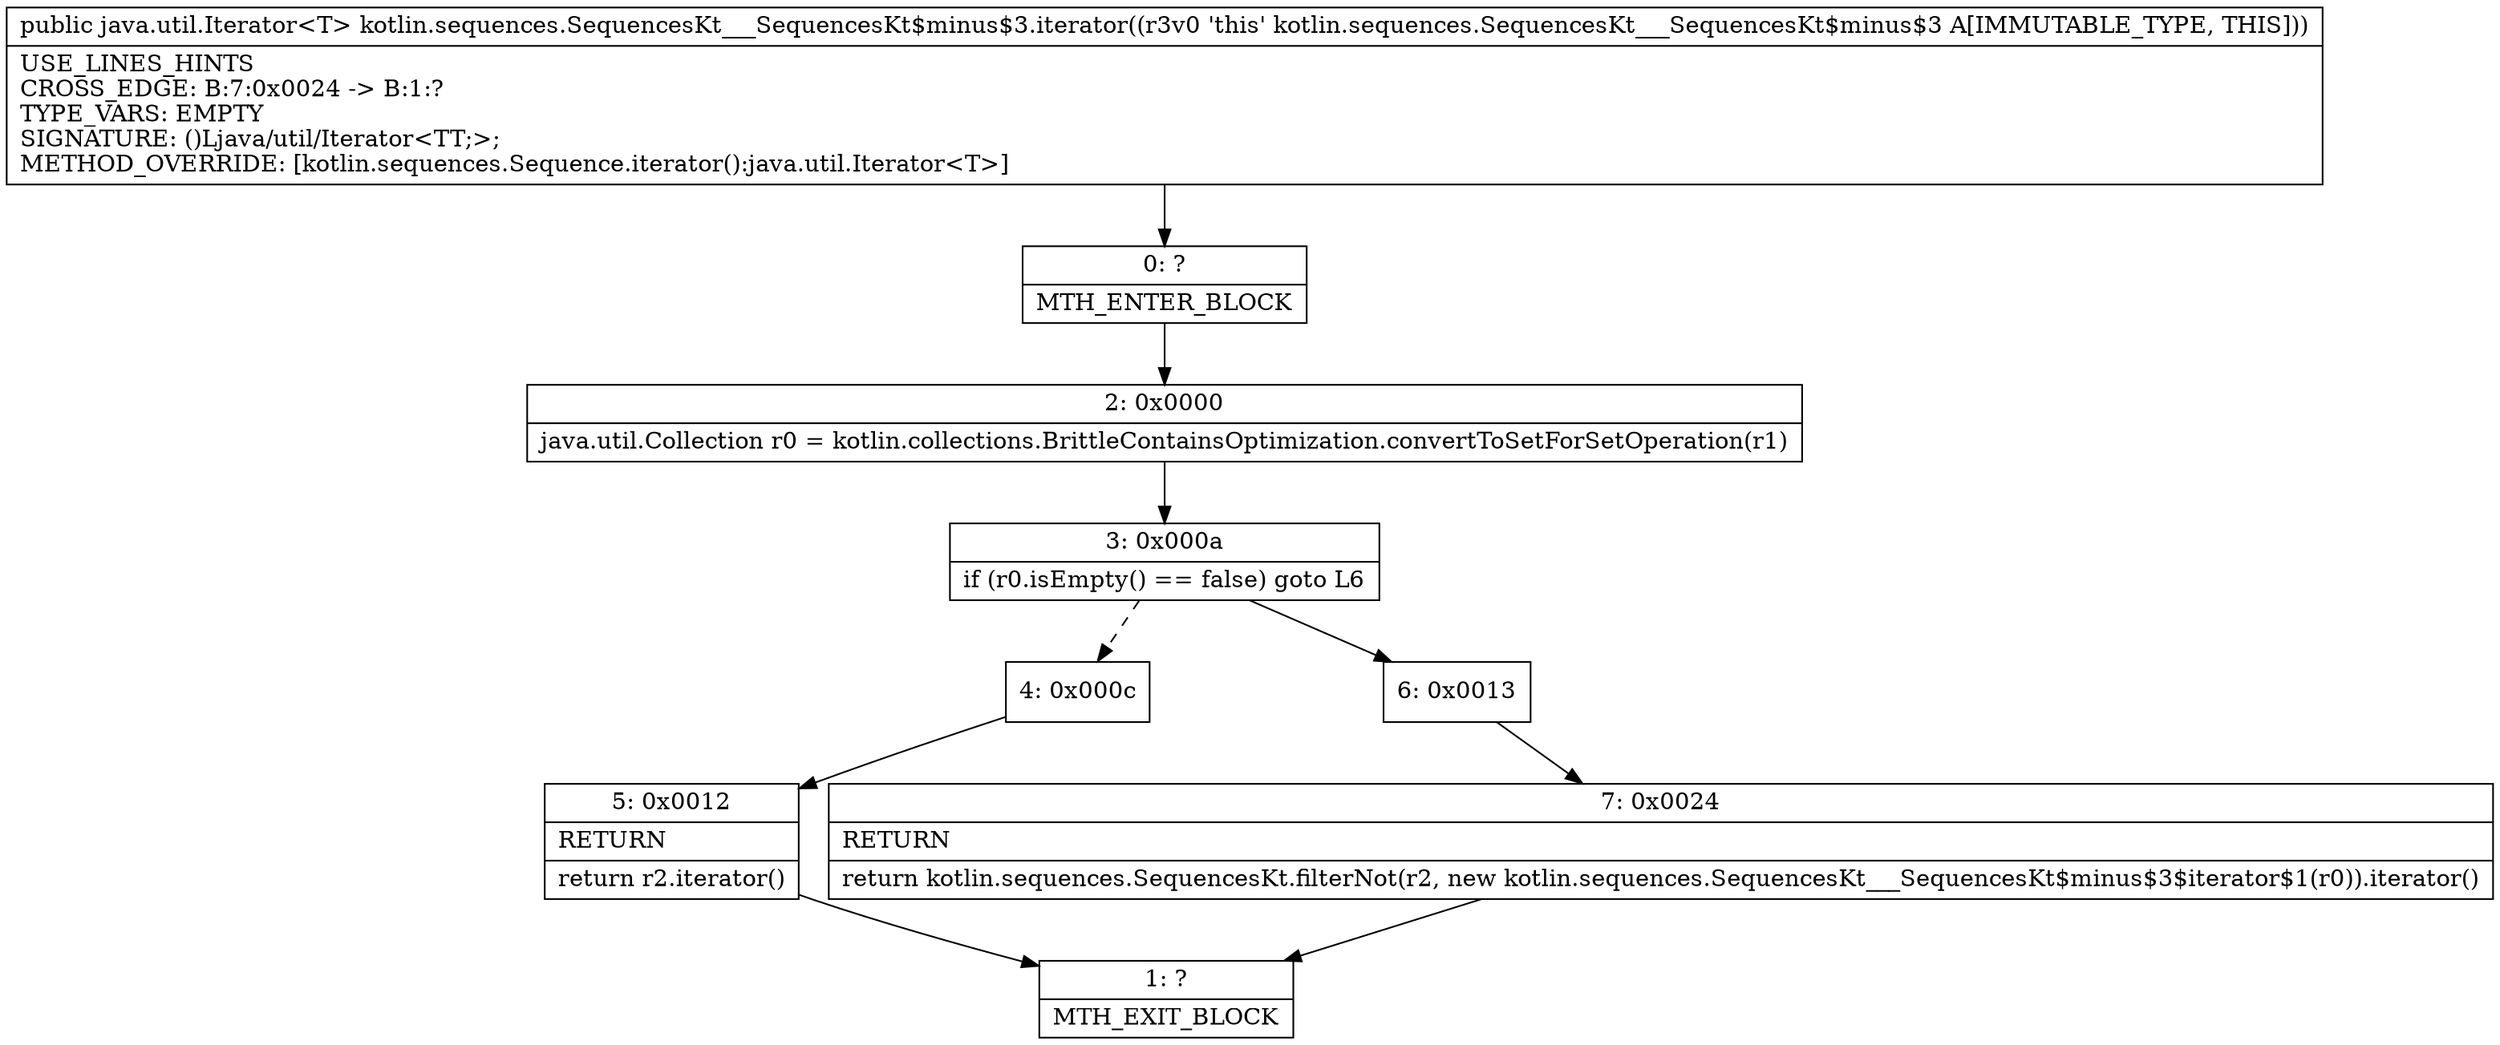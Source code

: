 digraph "CFG forkotlin.sequences.SequencesKt___SequencesKt$minus$3.iterator()Ljava\/util\/Iterator;" {
Node_0 [shape=record,label="{0\:\ ?|MTH_ENTER_BLOCK\l}"];
Node_2 [shape=record,label="{2\:\ 0x0000|java.util.Collection r0 = kotlin.collections.BrittleContainsOptimization.convertToSetForSetOperation(r1)\l}"];
Node_3 [shape=record,label="{3\:\ 0x000a|if (r0.isEmpty() == false) goto L6\l}"];
Node_4 [shape=record,label="{4\:\ 0x000c}"];
Node_5 [shape=record,label="{5\:\ 0x0012|RETURN\l|return r2.iterator()\l}"];
Node_1 [shape=record,label="{1\:\ ?|MTH_EXIT_BLOCK\l}"];
Node_6 [shape=record,label="{6\:\ 0x0013}"];
Node_7 [shape=record,label="{7\:\ 0x0024|RETURN\l|return kotlin.sequences.SequencesKt.filterNot(r2, new kotlin.sequences.SequencesKt___SequencesKt$minus$3$iterator$1(r0)).iterator()\l}"];
MethodNode[shape=record,label="{public java.util.Iterator\<T\> kotlin.sequences.SequencesKt___SequencesKt$minus$3.iterator((r3v0 'this' kotlin.sequences.SequencesKt___SequencesKt$minus$3 A[IMMUTABLE_TYPE, THIS]))  | USE_LINES_HINTS\lCROSS_EDGE: B:7:0x0024 \-\> B:1:?\lTYPE_VARS: EMPTY\lSIGNATURE: ()Ljava\/util\/Iterator\<TT;\>;\lMETHOD_OVERRIDE: [kotlin.sequences.Sequence.iterator():java.util.Iterator\<T\>]\l}"];
MethodNode -> Node_0;Node_0 -> Node_2;
Node_2 -> Node_3;
Node_3 -> Node_4[style=dashed];
Node_3 -> Node_6;
Node_4 -> Node_5;
Node_5 -> Node_1;
Node_6 -> Node_7;
Node_7 -> Node_1;
}

